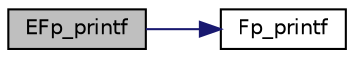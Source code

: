 digraph "EFp_printf"
{
  edge [fontname="Helvetica",fontsize="10",labelfontname="Helvetica",labelfontsize="10"];
  node [fontname="Helvetica",fontsize="10",shape=record];
  rankdir="LR";
  Node85 [label="EFp_printf",height=0.2,width=0.4,color="black", fillcolor="grey75", style="filled", fontcolor="black"];
  Node85 -> Node86 [color="midnightblue",fontsize="10",style="solid",fontname="Helvetica"];
  Node86 [label="Fp_printf",height=0.2,width=0.4,color="black", fillcolor="white", style="filled",URL="$bn__fp_8h.html#a1512d0a8dafbc0776e84231b75ecd646"];
}

